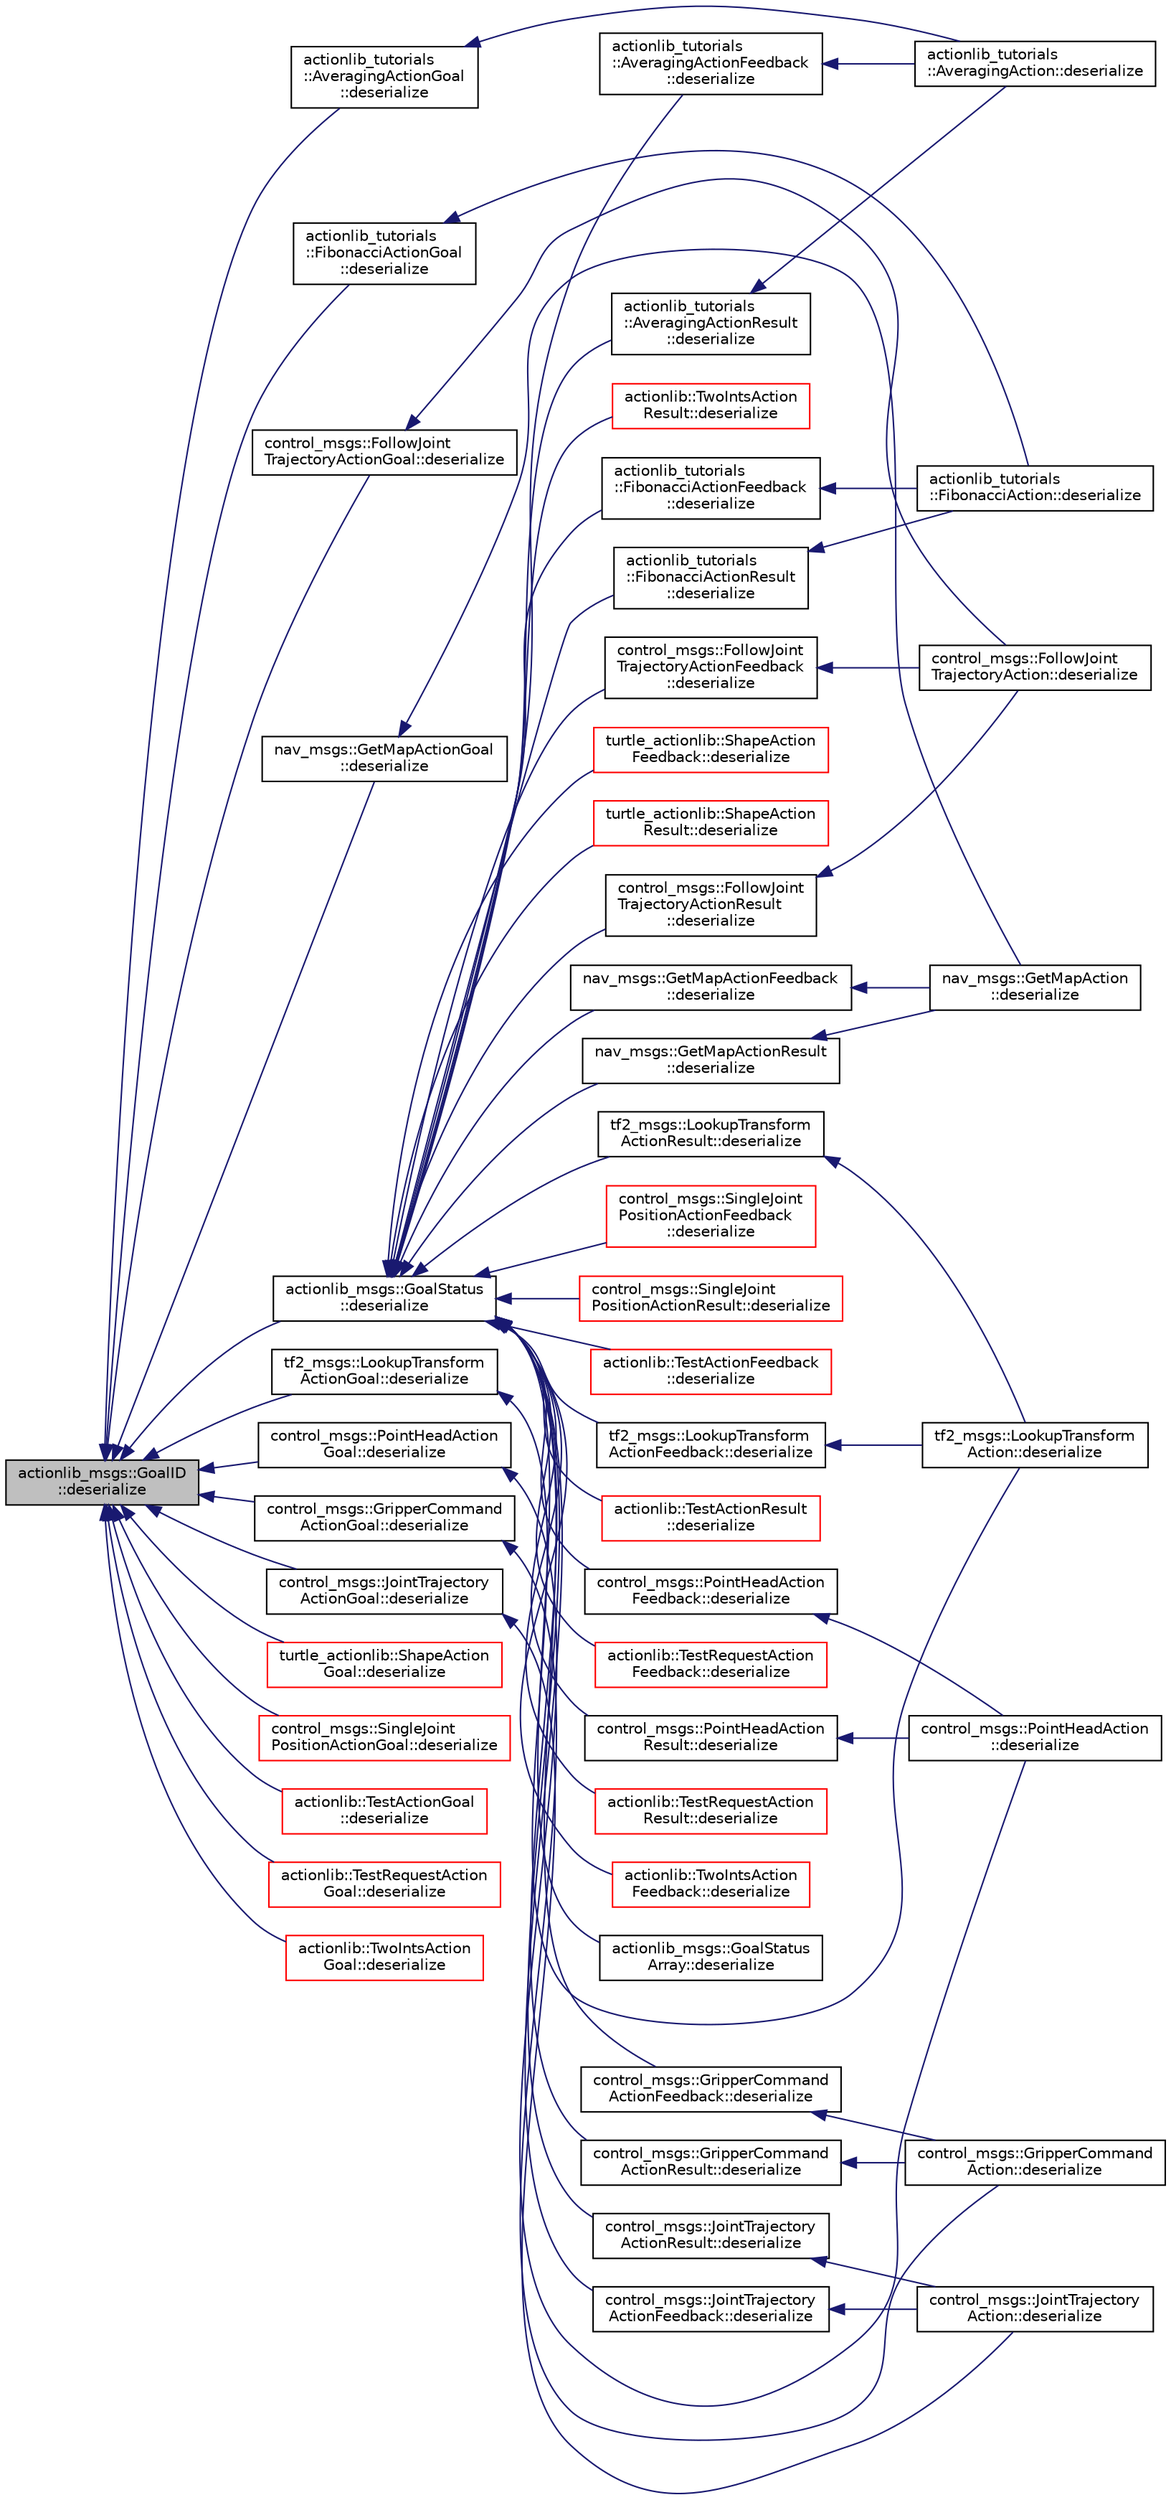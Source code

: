 digraph "actionlib_msgs::GoalID::deserialize"
{
  edge [fontname="Helvetica",fontsize="10",labelfontname="Helvetica",labelfontsize="10"];
  node [fontname="Helvetica",fontsize="10",shape=record];
  rankdir="LR";
  Node1 [label="actionlib_msgs::GoalID\l::deserialize",height=0.2,width=0.4,color="black", fillcolor="grey75", style="filled" fontcolor="black"];
  Node1 -> Node2 [dir="back",color="midnightblue",fontsize="10",style="solid",fontname="Helvetica"];
  Node2 [label="actionlib_tutorials\l::AveragingActionGoal\l::deserialize",height=0.2,width=0.4,color="black", fillcolor="white", style="filled",URL="$classactionlib__tutorials_1_1_averaging_action_goal.html#a9556766a896c61e375210ab51b75c658"];
  Node2 -> Node3 [dir="back",color="midnightblue",fontsize="10",style="solid",fontname="Helvetica"];
  Node3 [label="actionlib_tutorials\l::AveragingAction::deserialize",height=0.2,width=0.4,color="black", fillcolor="white", style="filled",URL="$classactionlib__tutorials_1_1_averaging_action.html#aa1c0df8b2451e5213fd25d23bc3792ea"];
  Node1 -> Node4 [dir="back",color="midnightblue",fontsize="10",style="solid",fontname="Helvetica"];
  Node4 [label="actionlib_tutorials\l::FibonacciActionGoal\l::deserialize",height=0.2,width=0.4,color="black", fillcolor="white", style="filled",URL="$classactionlib__tutorials_1_1_fibonacci_action_goal.html#a376d19fbee2c371f2d15f73dfa679eed"];
  Node4 -> Node5 [dir="back",color="midnightblue",fontsize="10",style="solid",fontname="Helvetica"];
  Node5 [label="actionlib_tutorials\l::FibonacciAction::deserialize",height=0.2,width=0.4,color="black", fillcolor="white", style="filled",URL="$classactionlib__tutorials_1_1_fibonacci_action.html#abbe7222c8ffd54fa146cb096709aea03"];
  Node1 -> Node6 [dir="back",color="midnightblue",fontsize="10",style="solid",fontname="Helvetica"];
  Node6 [label="control_msgs::FollowJoint\lTrajectoryActionGoal::deserialize",height=0.2,width=0.4,color="black", fillcolor="white", style="filled",URL="$classcontrol__msgs_1_1_follow_joint_trajectory_action_goal.html#a74f6976e97d096667532b45b9f5eb21c"];
  Node6 -> Node7 [dir="back",color="midnightblue",fontsize="10",style="solid",fontname="Helvetica"];
  Node7 [label="control_msgs::FollowJoint\lTrajectoryAction::deserialize",height=0.2,width=0.4,color="black", fillcolor="white", style="filled",URL="$classcontrol__msgs_1_1_follow_joint_trajectory_action.html#aa1b01e05a954dd3ea722c9a654cb9c93"];
  Node1 -> Node8 [dir="back",color="midnightblue",fontsize="10",style="solid",fontname="Helvetica"];
  Node8 [label="nav_msgs::GetMapActionGoal\l::deserialize",height=0.2,width=0.4,color="black", fillcolor="white", style="filled",URL="$classnav__msgs_1_1_get_map_action_goal.html#a478b8b2b0516c088430b12e4e547e810"];
  Node8 -> Node9 [dir="back",color="midnightblue",fontsize="10",style="solid",fontname="Helvetica"];
  Node9 [label="nav_msgs::GetMapAction\l::deserialize",height=0.2,width=0.4,color="black", fillcolor="white", style="filled",URL="$classnav__msgs_1_1_get_map_action.html#accd936f236c0c2eeefab8bbb54b9b35e"];
  Node1 -> Node10 [dir="back",color="midnightblue",fontsize="10",style="solid",fontname="Helvetica"];
  Node10 [label="actionlib_msgs::GoalStatus\l::deserialize",height=0.2,width=0.4,color="black", fillcolor="white", style="filled",URL="$classactionlib__msgs_1_1_goal_status.html#aa8f8d2d456fd3dca1f6a801679bf895d"];
  Node10 -> Node11 [dir="back",color="midnightblue",fontsize="10",style="solid",fontname="Helvetica"];
  Node11 [label="actionlib_tutorials\l::AveragingActionFeedback\l::deserialize",height=0.2,width=0.4,color="black", fillcolor="white", style="filled",URL="$classactionlib__tutorials_1_1_averaging_action_feedback.html#ac37cb54002951a269db6379b363b9b89"];
  Node11 -> Node3 [dir="back",color="midnightblue",fontsize="10",style="solid",fontname="Helvetica"];
  Node10 -> Node12 [dir="back",color="midnightblue",fontsize="10",style="solid",fontname="Helvetica"];
  Node12 [label="actionlib_tutorials\l::AveragingActionResult\l::deserialize",height=0.2,width=0.4,color="black", fillcolor="white", style="filled",URL="$classactionlib__tutorials_1_1_averaging_action_result.html#a6f4d5c1153890ca4a97f679499efd0f8"];
  Node12 -> Node3 [dir="back",color="midnightblue",fontsize="10",style="solid",fontname="Helvetica"];
  Node10 -> Node13 [dir="back",color="midnightblue",fontsize="10",style="solid",fontname="Helvetica"];
  Node13 [label="actionlib_tutorials\l::FibonacciActionFeedback\l::deserialize",height=0.2,width=0.4,color="black", fillcolor="white", style="filled",URL="$classactionlib__tutorials_1_1_fibonacci_action_feedback.html#ab2bc1aaa1863d3e107eb9aa70e1a7bee"];
  Node13 -> Node5 [dir="back",color="midnightblue",fontsize="10",style="solid",fontname="Helvetica"];
  Node10 -> Node14 [dir="back",color="midnightblue",fontsize="10",style="solid",fontname="Helvetica"];
  Node14 [label="actionlib_tutorials\l::FibonacciActionResult\l::deserialize",height=0.2,width=0.4,color="black", fillcolor="white", style="filled",URL="$classactionlib__tutorials_1_1_fibonacci_action_result.html#ac57389dfba12cf13e6b1574888596bb9"];
  Node14 -> Node5 [dir="back",color="midnightblue",fontsize="10",style="solid",fontname="Helvetica"];
  Node10 -> Node15 [dir="back",color="midnightblue",fontsize="10",style="solid",fontname="Helvetica"];
  Node15 [label="control_msgs::FollowJoint\lTrajectoryActionFeedback\l::deserialize",height=0.2,width=0.4,color="black", fillcolor="white", style="filled",URL="$classcontrol__msgs_1_1_follow_joint_trajectory_action_feedback.html#a50e227f3e4af25cff2ea54ce6f700d0c"];
  Node15 -> Node7 [dir="back",color="midnightblue",fontsize="10",style="solid",fontname="Helvetica"];
  Node10 -> Node16 [dir="back",color="midnightblue",fontsize="10",style="solid",fontname="Helvetica"];
  Node16 [label="control_msgs::FollowJoint\lTrajectoryActionResult\l::deserialize",height=0.2,width=0.4,color="black", fillcolor="white", style="filled",URL="$classcontrol__msgs_1_1_follow_joint_trajectory_action_result.html#a8dcddb963cdd525e9abb4b50006dd0d4"];
  Node16 -> Node7 [dir="back",color="midnightblue",fontsize="10",style="solid",fontname="Helvetica"];
  Node10 -> Node17 [dir="back",color="midnightblue",fontsize="10",style="solid",fontname="Helvetica"];
  Node17 [label="nav_msgs::GetMapActionFeedback\l::deserialize",height=0.2,width=0.4,color="black", fillcolor="white", style="filled",URL="$classnav__msgs_1_1_get_map_action_feedback.html#af42e066f116e409639b669dfe3141ea6"];
  Node17 -> Node9 [dir="back",color="midnightblue",fontsize="10",style="solid",fontname="Helvetica"];
  Node10 -> Node18 [dir="back",color="midnightblue",fontsize="10",style="solid",fontname="Helvetica"];
  Node18 [label="nav_msgs::GetMapActionResult\l::deserialize",height=0.2,width=0.4,color="black", fillcolor="white", style="filled",URL="$classnav__msgs_1_1_get_map_action_result.html#a320c72de052c6c62c5c5970bf51c0ca1"];
  Node18 -> Node9 [dir="back",color="midnightblue",fontsize="10",style="solid",fontname="Helvetica"];
  Node10 -> Node19 [dir="back",color="midnightblue",fontsize="10",style="solid",fontname="Helvetica"];
  Node19 [label="actionlib_msgs::GoalStatus\lArray::deserialize",height=0.2,width=0.4,color="black", fillcolor="white", style="filled",URL="$classactionlib__msgs_1_1_goal_status_array.html#a4aa5e00cabd8ba2dc9941fb9f37b8191"];
  Node10 -> Node20 [dir="back",color="midnightblue",fontsize="10",style="solid",fontname="Helvetica"];
  Node20 [label="control_msgs::GripperCommand\lActionFeedback::deserialize",height=0.2,width=0.4,color="black", fillcolor="white", style="filled",URL="$classcontrol__msgs_1_1_gripper_command_action_feedback.html#ab9e8c3d8100307b00f9d185fbf19fca7"];
  Node20 -> Node21 [dir="back",color="midnightblue",fontsize="10",style="solid",fontname="Helvetica"];
  Node21 [label="control_msgs::GripperCommand\lAction::deserialize",height=0.2,width=0.4,color="black", fillcolor="white", style="filled",URL="$classcontrol__msgs_1_1_gripper_command_action.html#ae2efe897288c519a9759ce6b76c06cd4"];
  Node10 -> Node22 [dir="back",color="midnightblue",fontsize="10",style="solid",fontname="Helvetica"];
  Node22 [label="control_msgs::GripperCommand\lActionResult::deserialize",height=0.2,width=0.4,color="black", fillcolor="white", style="filled",URL="$classcontrol__msgs_1_1_gripper_command_action_result.html#a9b79f68d3a01290e25cc52685bba8e70"];
  Node22 -> Node21 [dir="back",color="midnightblue",fontsize="10",style="solid",fontname="Helvetica"];
  Node10 -> Node23 [dir="back",color="midnightblue",fontsize="10",style="solid",fontname="Helvetica"];
  Node23 [label="control_msgs::JointTrajectory\lActionFeedback::deserialize",height=0.2,width=0.4,color="black", fillcolor="white", style="filled",URL="$classcontrol__msgs_1_1_joint_trajectory_action_feedback.html#a9663bdc2d0baa0d48b159c415a069784"];
  Node23 -> Node24 [dir="back",color="midnightblue",fontsize="10",style="solid",fontname="Helvetica"];
  Node24 [label="control_msgs::JointTrajectory\lAction::deserialize",height=0.2,width=0.4,color="black", fillcolor="white", style="filled",URL="$classcontrol__msgs_1_1_joint_trajectory_action.html#a6882774abdece3cda380d5c7bae20307"];
  Node10 -> Node25 [dir="back",color="midnightblue",fontsize="10",style="solid",fontname="Helvetica"];
  Node25 [label="control_msgs::JointTrajectory\lActionResult::deserialize",height=0.2,width=0.4,color="black", fillcolor="white", style="filled",URL="$classcontrol__msgs_1_1_joint_trajectory_action_result.html#aa87f110f1e1e3ba101e80bcb9221a642"];
  Node25 -> Node24 [dir="back",color="midnightblue",fontsize="10",style="solid",fontname="Helvetica"];
  Node10 -> Node26 [dir="back",color="midnightblue",fontsize="10",style="solid",fontname="Helvetica"];
  Node26 [label="tf2_msgs::LookupTransform\lActionFeedback::deserialize",height=0.2,width=0.4,color="black", fillcolor="white", style="filled",URL="$classtf2__msgs_1_1_lookup_transform_action_feedback.html#acd3ae7f1b6b1da2f9d0e26bee88f74d7"];
  Node26 -> Node27 [dir="back",color="midnightblue",fontsize="10",style="solid",fontname="Helvetica"];
  Node27 [label="tf2_msgs::LookupTransform\lAction::deserialize",height=0.2,width=0.4,color="black", fillcolor="white", style="filled",URL="$classtf2__msgs_1_1_lookup_transform_action.html#a5575ff9a17199aa62e4ed69f557c9938"];
  Node10 -> Node28 [dir="back",color="midnightblue",fontsize="10",style="solid",fontname="Helvetica"];
  Node28 [label="tf2_msgs::LookupTransform\lActionResult::deserialize",height=0.2,width=0.4,color="black", fillcolor="white", style="filled",URL="$classtf2__msgs_1_1_lookup_transform_action_result.html#a37fbe933839cf25a9d99ed9b7f735627"];
  Node28 -> Node27 [dir="back",color="midnightblue",fontsize="10",style="solid",fontname="Helvetica"];
  Node10 -> Node29 [dir="back",color="midnightblue",fontsize="10",style="solid",fontname="Helvetica"];
  Node29 [label="control_msgs::PointHeadAction\lFeedback::deserialize",height=0.2,width=0.4,color="black", fillcolor="white", style="filled",URL="$classcontrol__msgs_1_1_point_head_action_feedback.html#a3a180c2b524046f1881498038d0bf276"];
  Node29 -> Node30 [dir="back",color="midnightblue",fontsize="10",style="solid",fontname="Helvetica"];
  Node30 [label="control_msgs::PointHeadAction\l::deserialize",height=0.2,width=0.4,color="black", fillcolor="white", style="filled",URL="$classcontrol__msgs_1_1_point_head_action.html#ae12a0af043ac770ccc32bf32ad5e9182"];
  Node10 -> Node31 [dir="back",color="midnightblue",fontsize="10",style="solid",fontname="Helvetica"];
  Node31 [label="control_msgs::PointHeadAction\lResult::deserialize",height=0.2,width=0.4,color="black", fillcolor="white", style="filled",URL="$classcontrol__msgs_1_1_point_head_action_result.html#a1dc96a562c365b9bf8386851d6a40933"];
  Node31 -> Node30 [dir="back",color="midnightblue",fontsize="10",style="solid",fontname="Helvetica"];
  Node10 -> Node32 [dir="back",color="midnightblue",fontsize="10",style="solid",fontname="Helvetica"];
  Node32 [label="turtle_actionlib::ShapeAction\lFeedback::deserialize",height=0.2,width=0.4,color="red", fillcolor="white", style="filled",URL="$classturtle__actionlib_1_1_shape_action_feedback.html#a84e54cb877de9ac6524739673df855a5"];
  Node10 -> Node33 [dir="back",color="midnightblue",fontsize="10",style="solid",fontname="Helvetica"];
  Node33 [label="turtle_actionlib::ShapeAction\lResult::deserialize",height=0.2,width=0.4,color="red", fillcolor="white", style="filled",URL="$classturtle__actionlib_1_1_shape_action_result.html#a6e952e9eb3a19890c29a932dd7ae6968"];
  Node10 -> Node34 [dir="back",color="midnightblue",fontsize="10",style="solid",fontname="Helvetica"];
  Node34 [label="control_msgs::SingleJoint\lPositionActionFeedback\l::deserialize",height=0.2,width=0.4,color="red", fillcolor="white", style="filled",URL="$classcontrol__msgs_1_1_single_joint_position_action_feedback.html#a8dc4784165f48e4e5038edfa43b222fc"];
  Node10 -> Node35 [dir="back",color="midnightblue",fontsize="10",style="solid",fontname="Helvetica"];
  Node35 [label="control_msgs::SingleJoint\lPositionActionResult::deserialize",height=0.2,width=0.4,color="red", fillcolor="white", style="filled",URL="$classcontrol__msgs_1_1_single_joint_position_action_result.html#aa49243d85b14108d224160e99391c97d"];
  Node10 -> Node36 [dir="back",color="midnightblue",fontsize="10",style="solid",fontname="Helvetica"];
  Node36 [label="actionlib::TestActionFeedback\l::deserialize",height=0.2,width=0.4,color="red", fillcolor="white", style="filled",URL="$classactionlib_1_1_test_action_feedback.html#aacdc70fec9187d526ce40126e795e4e6"];
  Node10 -> Node37 [dir="back",color="midnightblue",fontsize="10",style="solid",fontname="Helvetica"];
  Node37 [label="actionlib::TestActionResult\l::deserialize",height=0.2,width=0.4,color="red", fillcolor="white", style="filled",URL="$classactionlib_1_1_test_action_result.html#a5f952d41e178202a0adc50ffd28cda6e"];
  Node10 -> Node38 [dir="back",color="midnightblue",fontsize="10",style="solid",fontname="Helvetica"];
  Node38 [label="actionlib::TestRequestAction\lFeedback::deserialize",height=0.2,width=0.4,color="red", fillcolor="white", style="filled",URL="$classactionlib_1_1_test_request_action_feedback.html#a398a62222df411ac571af58938b69ff7"];
  Node10 -> Node39 [dir="back",color="midnightblue",fontsize="10",style="solid",fontname="Helvetica"];
  Node39 [label="actionlib::TestRequestAction\lResult::deserialize",height=0.2,width=0.4,color="red", fillcolor="white", style="filled",URL="$classactionlib_1_1_test_request_action_result.html#af4bb1fe488ac2e2ca10f1d06af76e7ad"];
  Node10 -> Node40 [dir="back",color="midnightblue",fontsize="10",style="solid",fontname="Helvetica"];
  Node40 [label="actionlib::TwoIntsAction\lFeedback::deserialize",height=0.2,width=0.4,color="red", fillcolor="white", style="filled",URL="$classactionlib_1_1_two_ints_action_feedback.html#a23d2568d9eeb6d1184cc453f8f99686f"];
  Node10 -> Node41 [dir="back",color="midnightblue",fontsize="10",style="solid",fontname="Helvetica"];
  Node41 [label="actionlib::TwoIntsAction\lResult::deserialize",height=0.2,width=0.4,color="red", fillcolor="white", style="filled",URL="$classactionlib_1_1_two_ints_action_result.html#a72b852717067bbfaaeb0bc5dd022912b"];
  Node1 -> Node42 [dir="back",color="midnightblue",fontsize="10",style="solid",fontname="Helvetica"];
  Node42 [label="control_msgs::GripperCommand\lActionGoal::deserialize",height=0.2,width=0.4,color="black", fillcolor="white", style="filled",URL="$classcontrol__msgs_1_1_gripper_command_action_goal.html#a7e3a9040e99fc5edc3056102b4ac75b6"];
  Node42 -> Node21 [dir="back",color="midnightblue",fontsize="10",style="solid",fontname="Helvetica"];
  Node1 -> Node43 [dir="back",color="midnightblue",fontsize="10",style="solid",fontname="Helvetica"];
  Node43 [label="control_msgs::JointTrajectory\lActionGoal::deserialize",height=0.2,width=0.4,color="black", fillcolor="white", style="filled",URL="$classcontrol__msgs_1_1_joint_trajectory_action_goal.html#ad7b04c15a3b2907f44d95eb1abb05aa5"];
  Node43 -> Node24 [dir="back",color="midnightblue",fontsize="10",style="solid",fontname="Helvetica"];
  Node1 -> Node44 [dir="back",color="midnightblue",fontsize="10",style="solid",fontname="Helvetica"];
  Node44 [label="tf2_msgs::LookupTransform\lActionGoal::deserialize",height=0.2,width=0.4,color="black", fillcolor="white", style="filled",URL="$classtf2__msgs_1_1_lookup_transform_action_goal.html#accbf9c2971b8a586801b25b1fb8c13bb"];
  Node44 -> Node27 [dir="back",color="midnightblue",fontsize="10",style="solid",fontname="Helvetica"];
  Node1 -> Node45 [dir="back",color="midnightblue",fontsize="10",style="solid",fontname="Helvetica"];
  Node45 [label="control_msgs::PointHeadAction\lGoal::deserialize",height=0.2,width=0.4,color="black", fillcolor="white", style="filled",URL="$classcontrol__msgs_1_1_point_head_action_goal.html#a2e4e51cc05ffcfc6f1c256f9592b0c40"];
  Node45 -> Node30 [dir="back",color="midnightblue",fontsize="10",style="solid",fontname="Helvetica"];
  Node1 -> Node46 [dir="back",color="midnightblue",fontsize="10",style="solid",fontname="Helvetica"];
  Node46 [label="turtle_actionlib::ShapeAction\lGoal::deserialize",height=0.2,width=0.4,color="red", fillcolor="white", style="filled",URL="$classturtle__actionlib_1_1_shape_action_goal.html#a2ac4d4bfe00a68049d96f1bc16818a98"];
  Node1 -> Node47 [dir="back",color="midnightblue",fontsize="10",style="solid",fontname="Helvetica"];
  Node47 [label="control_msgs::SingleJoint\lPositionActionGoal::deserialize",height=0.2,width=0.4,color="red", fillcolor="white", style="filled",URL="$classcontrol__msgs_1_1_single_joint_position_action_goal.html#a083d99bcf9773e2b32cacb793eba21a1"];
  Node1 -> Node48 [dir="back",color="midnightblue",fontsize="10",style="solid",fontname="Helvetica"];
  Node48 [label="actionlib::TestActionGoal\l::deserialize",height=0.2,width=0.4,color="red", fillcolor="white", style="filled",URL="$classactionlib_1_1_test_action_goal.html#ae10cb578f299256357827c2a2f7d2d75"];
  Node1 -> Node49 [dir="back",color="midnightblue",fontsize="10",style="solid",fontname="Helvetica"];
  Node49 [label="actionlib::TestRequestAction\lGoal::deserialize",height=0.2,width=0.4,color="red", fillcolor="white", style="filled",URL="$classactionlib_1_1_test_request_action_goal.html#a27c26684d6f00d3426decd040865c025"];
  Node1 -> Node50 [dir="back",color="midnightblue",fontsize="10",style="solid",fontname="Helvetica"];
  Node50 [label="actionlib::TwoIntsAction\lGoal::deserialize",height=0.2,width=0.4,color="red", fillcolor="white", style="filled",URL="$classactionlib_1_1_two_ints_action_goal.html#a7a52a08eb0e8959129c05597eafbec5b"];
}
